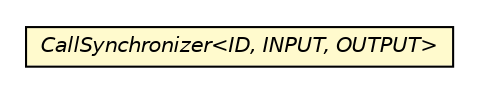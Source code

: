 #!/usr/local/bin/dot
#
# Class diagram 
# Generated by UMLGraph version R5_6-24-gf6e263 (http://www.umlgraph.org/)
#

digraph G {
	edge [fontname="Helvetica",fontsize=10,labelfontname="Helvetica",labelfontsize=10];
	node [fontname="Helvetica",fontsize=10,shape=plaintext];
	nodesep=0.25;
	ranksep=0.5;
	// org.universAAL.ri.gateway.utils.CallSynchronizer<ID, INPUT, OUTPUT>
	c2677797 [label=<<table title="org.universAAL.ri.gateway.utils.CallSynchronizer" border="0" cellborder="1" cellspacing="0" cellpadding="2" port="p" bgcolor="lemonChiffon" href="./CallSynchronizer.html">
		<tr><td><table border="0" cellspacing="0" cellpadding="1">
<tr><td align="center" balign="center"><font face="Helvetica-Oblique"> CallSynchronizer&lt;ID, INPUT, OUTPUT&gt; </font></td></tr>
		</table></td></tr>
		</table>>, URL="./CallSynchronizer.html", fontname="Helvetica", fontcolor="black", fontsize=10.0];
}

